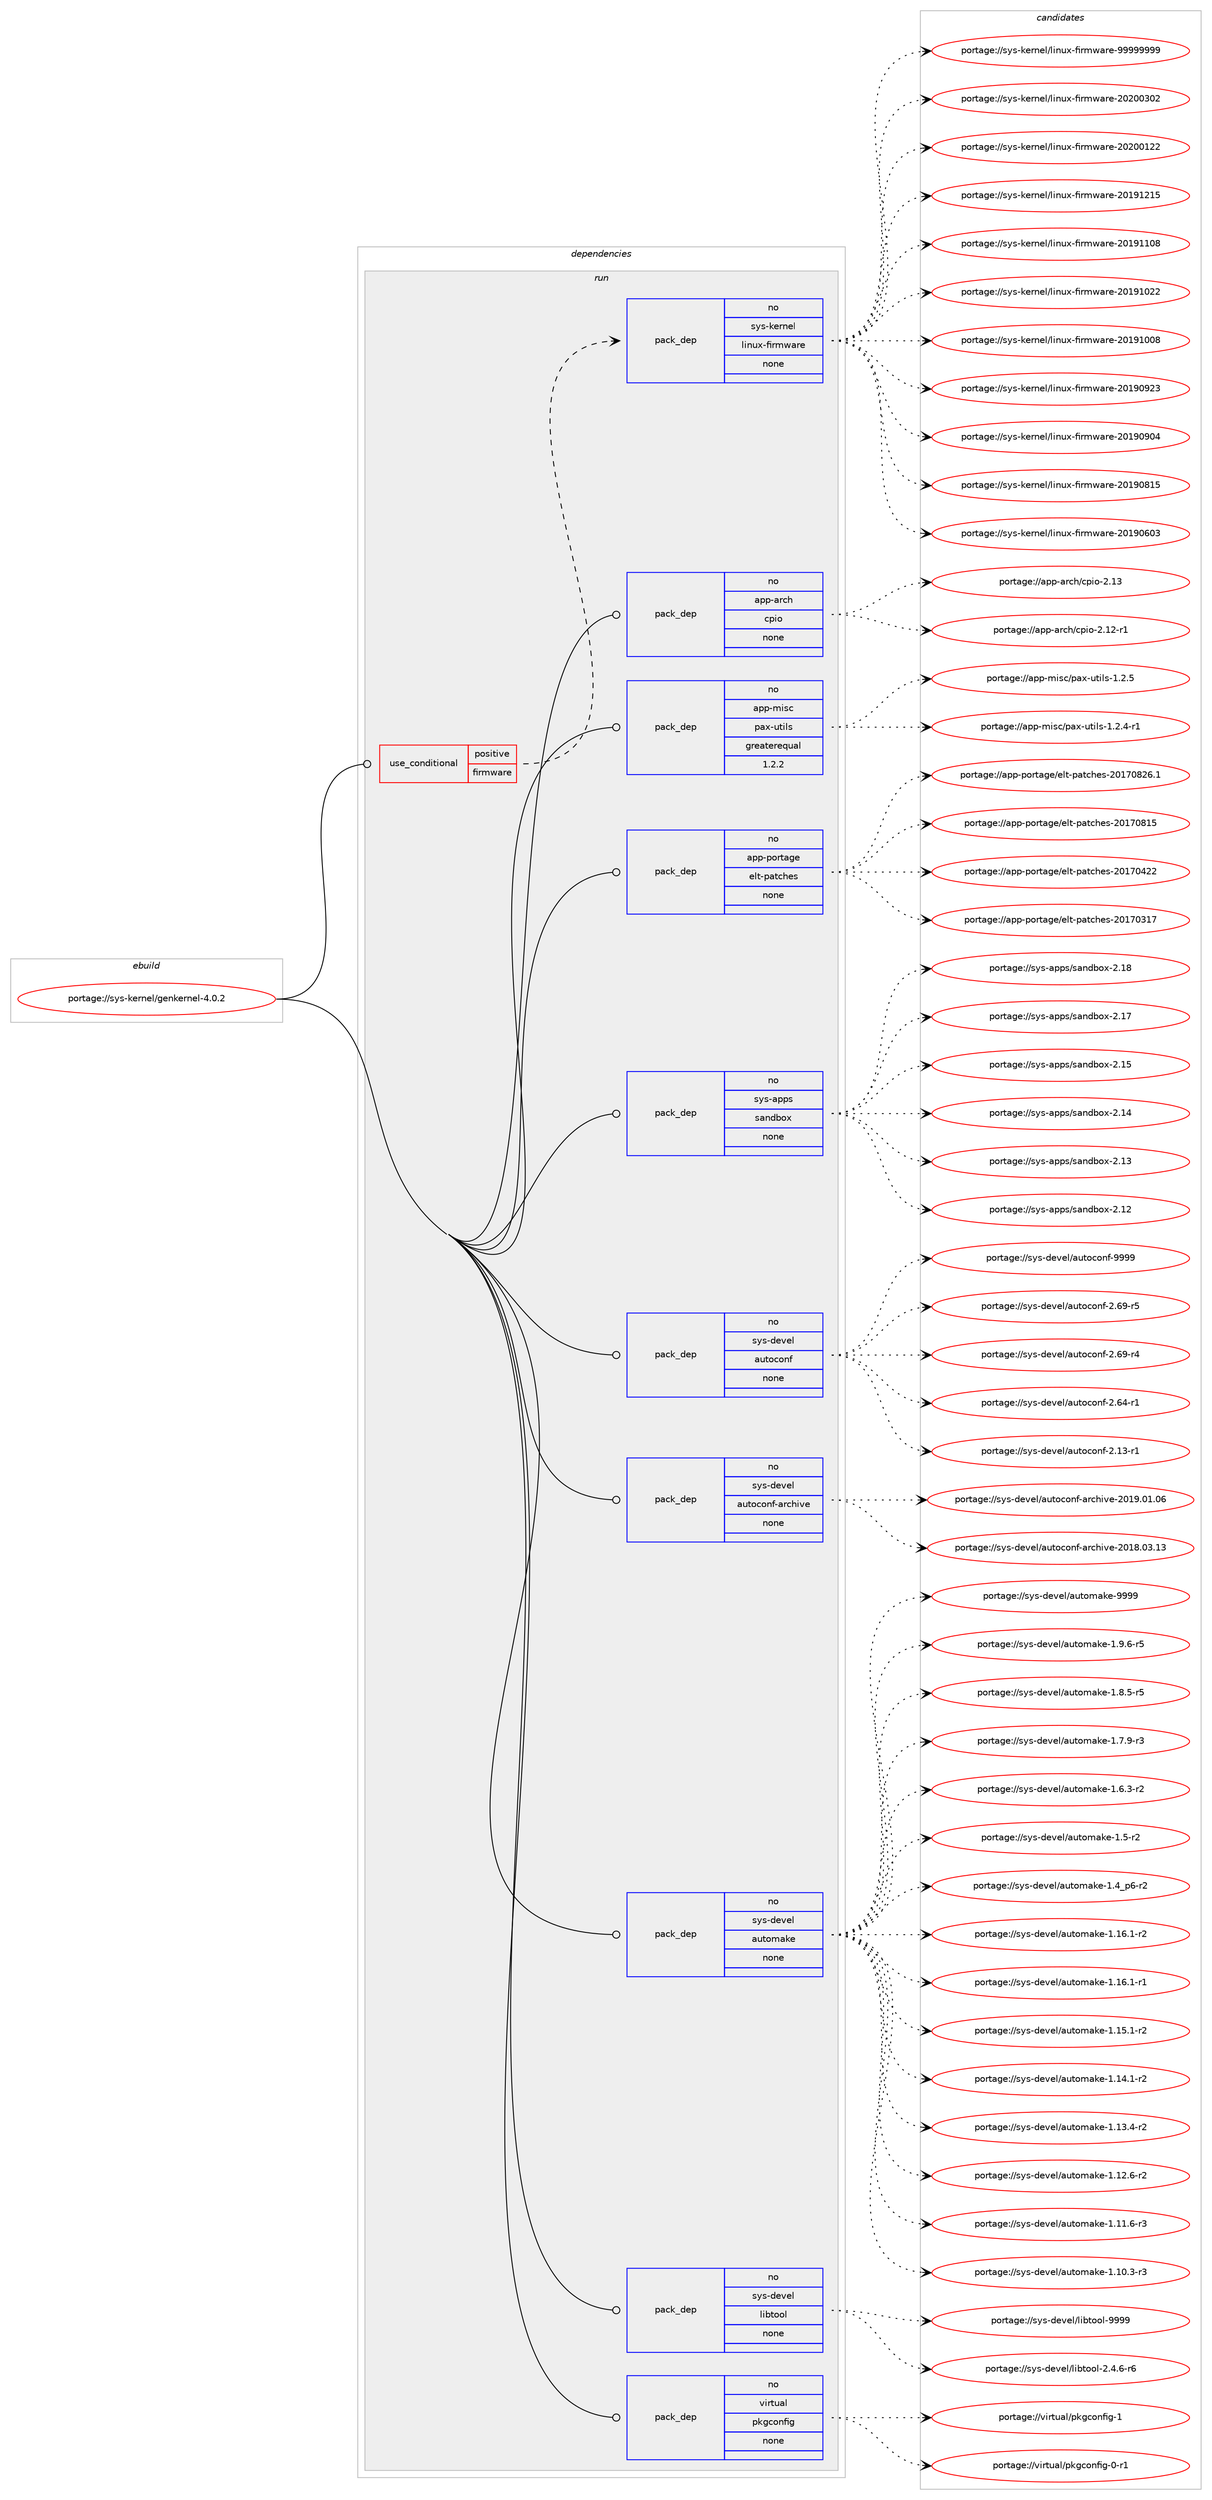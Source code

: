 digraph prolog {

# *************
# Graph options
# *************

newrank=true;
concentrate=true;
compound=true;
graph [rankdir=LR,fontname=Helvetica,fontsize=10,ranksep=1.5];#, ranksep=2.5, nodesep=0.2];
edge  [arrowhead=vee];
node  [fontname=Helvetica,fontsize=10];

# **********
# The ebuild
# **********

subgraph cluster_leftcol {
color=gray;
rank=same;
label=<<i>ebuild</i>>;
id [label="portage://sys-kernel/genkernel-4.0.2", color=red, width=4, href="../sys-kernel/genkernel-4.0.2.svg"];
}

# ****************
# The dependencies
# ****************

subgraph cluster_midcol {
color=gray;
label=<<i>dependencies</i>>;
subgraph cluster_compile {
fillcolor="#eeeeee";
style=filled;
label=<<i>compile</i>>;
}
subgraph cluster_compileandrun {
fillcolor="#eeeeee";
style=filled;
label=<<i>compile and run</i>>;
}
subgraph cluster_run {
fillcolor="#eeeeee";
style=filled;
label=<<i>run</i>>;
subgraph cond3536 {
dependency22914 [label=<<TABLE BORDER="0" CELLBORDER="1" CELLSPACING="0" CELLPADDING="4"><TR><TD ROWSPAN="3" CELLPADDING="10">use_conditional</TD></TR><TR><TD>positive</TD></TR><TR><TD>firmware</TD></TR></TABLE>>, shape=none, color=red];
subgraph pack18769 {
dependency22915 [label=<<TABLE BORDER="0" CELLBORDER="1" CELLSPACING="0" CELLPADDING="4" WIDTH="220"><TR><TD ROWSPAN="6" CELLPADDING="30">pack_dep</TD></TR><TR><TD WIDTH="110">no</TD></TR><TR><TD>sys-kernel</TD></TR><TR><TD>linux-firmware</TD></TR><TR><TD>none</TD></TR><TR><TD></TD></TR></TABLE>>, shape=none, color=blue];
}
dependency22914:e -> dependency22915:w [weight=20,style="dashed",arrowhead="vee"];
}
id:e -> dependency22914:w [weight=20,style="solid",arrowhead="odot"];
subgraph pack18770 {
dependency22916 [label=<<TABLE BORDER="0" CELLBORDER="1" CELLSPACING="0" CELLPADDING="4" WIDTH="220"><TR><TD ROWSPAN="6" CELLPADDING="30">pack_dep</TD></TR><TR><TD WIDTH="110">no</TD></TR><TR><TD>app-arch</TD></TR><TR><TD>cpio</TD></TR><TR><TD>none</TD></TR><TR><TD></TD></TR></TABLE>>, shape=none, color=blue];
}
id:e -> dependency22916:w [weight=20,style="solid",arrowhead="odot"];
subgraph pack18771 {
dependency22917 [label=<<TABLE BORDER="0" CELLBORDER="1" CELLSPACING="0" CELLPADDING="4" WIDTH="220"><TR><TD ROWSPAN="6" CELLPADDING="30">pack_dep</TD></TR><TR><TD WIDTH="110">no</TD></TR><TR><TD>app-misc</TD></TR><TR><TD>pax-utils</TD></TR><TR><TD>greaterequal</TD></TR><TR><TD>1.2.2</TD></TR></TABLE>>, shape=none, color=blue];
}
id:e -> dependency22917:w [weight=20,style="solid",arrowhead="odot"];
subgraph pack18772 {
dependency22918 [label=<<TABLE BORDER="0" CELLBORDER="1" CELLSPACING="0" CELLPADDING="4" WIDTH="220"><TR><TD ROWSPAN="6" CELLPADDING="30">pack_dep</TD></TR><TR><TD WIDTH="110">no</TD></TR><TR><TD>app-portage</TD></TR><TR><TD>elt-patches</TD></TR><TR><TD>none</TD></TR><TR><TD></TD></TR></TABLE>>, shape=none, color=blue];
}
id:e -> dependency22918:w [weight=20,style="solid",arrowhead="odot"];
subgraph pack18773 {
dependency22919 [label=<<TABLE BORDER="0" CELLBORDER="1" CELLSPACING="0" CELLPADDING="4" WIDTH="220"><TR><TD ROWSPAN="6" CELLPADDING="30">pack_dep</TD></TR><TR><TD WIDTH="110">no</TD></TR><TR><TD>sys-apps</TD></TR><TR><TD>sandbox</TD></TR><TR><TD>none</TD></TR><TR><TD></TD></TR></TABLE>>, shape=none, color=blue];
}
id:e -> dependency22919:w [weight=20,style="solid",arrowhead="odot"];
subgraph pack18774 {
dependency22920 [label=<<TABLE BORDER="0" CELLBORDER="1" CELLSPACING="0" CELLPADDING="4" WIDTH="220"><TR><TD ROWSPAN="6" CELLPADDING="30">pack_dep</TD></TR><TR><TD WIDTH="110">no</TD></TR><TR><TD>sys-devel</TD></TR><TR><TD>autoconf</TD></TR><TR><TD>none</TD></TR><TR><TD></TD></TR></TABLE>>, shape=none, color=blue];
}
id:e -> dependency22920:w [weight=20,style="solid",arrowhead="odot"];
subgraph pack18775 {
dependency22921 [label=<<TABLE BORDER="0" CELLBORDER="1" CELLSPACING="0" CELLPADDING="4" WIDTH="220"><TR><TD ROWSPAN="6" CELLPADDING="30">pack_dep</TD></TR><TR><TD WIDTH="110">no</TD></TR><TR><TD>sys-devel</TD></TR><TR><TD>autoconf-archive</TD></TR><TR><TD>none</TD></TR><TR><TD></TD></TR></TABLE>>, shape=none, color=blue];
}
id:e -> dependency22921:w [weight=20,style="solid",arrowhead="odot"];
subgraph pack18776 {
dependency22922 [label=<<TABLE BORDER="0" CELLBORDER="1" CELLSPACING="0" CELLPADDING="4" WIDTH="220"><TR><TD ROWSPAN="6" CELLPADDING="30">pack_dep</TD></TR><TR><TD WIDTH="110">no</TD></TR><TR><TD>sys-devel</TD></TR><TR><TD>automake</TD></TR><TR><TD>none</TD></TR><TR><TD></TD></TR></TABLE>>, shape=none, color=blue];
}
id:e -> dependency22922:w [weight=20,style="solid",arrowhead="odot"];
subgraph pack18777 {
dependency22923 [label=<<TABLE BORDER="0" CELLBORDER="1" CELLSPACING="0" CELLPADDING="4" WIDTH="220"><TR><TD ROWSPAN="6" CELLPADDING="30">pack_dep</TD></TR><TR><TD WIDTH="110">no</TD></TR><TR><TD>sys-devel</TD></TR><TR><TD>libtool</TD></TR><TR><TD>none</TD></TR><TR><TD></TD></TR></TABLE>>, shape=none, color=blue];
}
id:e -> dependency22923:w [weight=20,style="solid",arrowhead="odot"];
subgraph pack18778 {
dependency22924 [label=<<TABLE BORDER="0" CELLBORDER="1" CELLSPACING="0" CELLPADDING="4" WIDTH="220"><TR><TD ROWSPAN="6" CELLPADDING="30">pack_dep</TD></TR><TR><TD WIDTH="110">no</TD></TR><TR><TD>virtual</TD></TR><TR><TD>pkgconfig</TD></TR><TR><TD>none</TD></TR><TR><TD></TD></TR></TABLE>>, shape=none, color=blue];
}
id:e -> dependency22924:w [weight=20,style="solid",arrowhead="odot"];
}
}

# **************
# The candidates
# **************

subgraph cluster_choices {
rank=same;
color=gray;
label=<<i>candidates</i>>;

subgraph choice18769 {
color=black;
nodesep=1;
choice11512111545107101114110101108471081051101171204510210511410911997114101455757575757575757 [label="portage://sys-kernel/linux-firmware-99999999", color=red, width=4,href="../sys-kernel/linux-firmware-99999999.svg"];
choice11512111545107101114110101108471081051101171204510210511410911997114101455048504848514850 [label="portage://sys-kernel/linux-firmware-20200302", color=red, width=4,href="../sys-kernel/linux-firmware-20200302.svg"];
choice11512111545107101114110101108471081051101171204510210511410911997114101455048504848495050 [label="portage://sys-kernel/linux-firmware-20200122", color=red, width=4,href="../sys-kernel/linux-firmware-20200122.svg"];
choice11512111545107101114110101108471081051101171204510210511410911997114101455048495749504953 [label="portage://sys-kernel/linux-firmware-20191215", color=red, width=4,href="../sys-kernel/linux-firmware-20191215.svg"];
choice11512111545107101114110101108471081051101171204510210511410911997114101455048495749494856 [label="portage://sys-kernel/linux-firmware-20191108", color=red, width=4,href="../sys-kernel/linux-firmware-20191108.svg"];
choice11512111545107101114110101108471081051101171204510210511410911997114101455048495749485050 [label="portage://sys-kernel/linux-firmware-20191022", color=red, width=4,href="../sys-kernel/linux-firmware-20191022.svg"];
choice11512111545107101114110101108471081051101171204510210511410911997114101455048495749484856 [label="portage://sys-kernel/linux-firmware-20191008", color=red, width=4,href="../sys-kernel/linux-firmware-20191008.svg"];
choice11512111545107101114110101108471081051101171204510210511410911997114101455048495748575051 [label="portage://sys-kernel/linux-firmware-20190923", color=red, width=4,href="../sys-kernel/linux-firmware-20190923.svg"];
choice11512111545107101114110101108471081051101171204510210511410911997114101455048495748574852 [label="portage://sys-kernel/linux-firmware-20190904", color=red, width=4,href="../sys-kernel/linux-firmware-20190904.svg"];
choice11512111545107101114110101108471081051101171204510210511410911997114101455048495748564953 [label="portage://sys-kernel/linux-firmware-20190815", color=red, width=4,href="../sys-kernel/linux-firmware-20190815.svg"];
choice11512111545107101114110101108471081051101171204510210511410911997114101455048495748544851 [label="portage://sys-kernel/linux-firmware-20190603", color=red, width=4,href="../sys-kernel/linux-firmware-20190603.svg"];
dependency22915:e -> choice11512111545107101114110101108471081051101171204510210511410911997114101455757575757575757:w [style=dotted,weight="100"];
dependency22915:e -> choice11512111545107101114110101108471081051101171204510210511410911997114101455048504848514850:w [style=dotted,weight="100"];
dependency22915:e -> choice11512111545107101114110101108471081051101171204510210511410911997114101455048504848495050:w [style=dotted,weight="100"];
dependency22915:e -> choice11512111545107101114110101108471081051101171204510210511410911997114101455048495749504953:w [style=dotted,weight="100"];
dependency22915:e -> choice11512111545107101114110101108471081051101171204510210511410911997114101455048495749494856:w [style=dotted,weight="100"];
dependency22915:e -> choice11512111545107101114110101108471081051101171204510210511410911997114101455048495749485050:w [style=dotted,weight="100"];
dependency22915:e -> choice11512111545107101114110101108471081051101171204510210511410911997114101455048495749484856:w [style=dotted,weight="100"];
dependency22915:e -> choice11512111545107101114110101108471081051101171204510210511410911997114101455048495748575051:w [style=dotted,weight="100"];
dependency22915:e -> choice11512111545107101114110101108471081051101171204510210511410911997114101455048495748574852:w [style=dotted,weight="100"];
dependency22915:e -> choice11512111545107101114110101108471081051101171204510210511410911997114101455048495748564953:w [style=dotted,weight="100"];
dependency22915:e -> choice11512111545107101114110101108471081051101171204510210511410911997114101455048495748544851:w [style=dotted,weight="100"];
}
subgraph choice18770 {
color=black;
nodesep=1;
choice9711211245971149910447991121051114550464951 [label="portage://app-arch/cpio-2.13", color=red, width=4,href="../app-arch/cpio-2.13.svg"];
choice97112112459711499104479911210511145504649504511449 [label="portage://app-arch/cpio-2.12-r1", color=red, width=4,href="../app-arch/cpio-2.12-r1.svg"];
dependency22916:e -> choice9711211245971149910447991121051114550464951:w [style=dotted,weight="100"];
dependency22916:e -> choice97112112459711499104479911210511145504649504511449:w [style=dotted,weight="100"];
}
subgraph choice18771 {
color=black;
nodesep=1;
choice971121124510910511599471129712045117116105108115454946504653 [label="portage://app-misc/pax-utils-1.2.5", color=red, width=4,href="../app-misc/pax-utils-1.2.5.svg"];
choice9711211245109105115994711297120451171161051081154549465046524511449 [label="portage://app-misc/pax-utils-1.2.4-r1", color=red, width=4,href="../app-misc/pax-utils-1.2.4-r1.svg"];
dependency22917:e -> choice971121124510910511599471129712045117116105108115454946504653:w [style=dotted,weight="100"];
dependency22917:e -> choice9711211245109105115994711297120451171161051081154549465046524511449:w [style=dotted,weight="100"];
}
subgraph choice18772 {
color=black;
nodesep=1;
choice971121124511211111411697103101471011081164511297116991041011154550484955485650544649 [label="portage://app-portage/elt-patches-20170826.1", color=red, width=4,href="../app-portage/elt-patches-20170826.1.svg"];
choice97112112451121111141169710310147101108116451129711699104101115455048495548564953 [label="portage://app-portage/elt-patches-20170815", color=red, width=4,href="../app-portage/elt-patches-20170815.svg"];
choice97112112451121111141169710310147101108116451129711699104101115455048495548525050 [label="portage://app-portage/elt-patches-20170422", color=red, width=4,href="../app-portage/elt-patches-20170422.svg"];
choice97112112451121111141169710310147101108116451129711699104101115455048495548514955 [label="portage://app-portage/elt-patches-20170317", color=red, width=4,href="../app-portage/elt-patches-20170317.svg"];
dependency22918:e -> choice971121124511211111411697103101471011081164511297116991041011154550484955485650544649:w [style=dotted,weight="100"];
dependency22918:e -> choice97112112451121111141169710310147101108116451129711699104101115455048495548564953:w [style=dotted,weight="100"];
dependency22918:e -> choice97112112451121111141169710310147101108116451129711699104101115455048495548525050:w [style=dotted,weight="100"];
dependency22918:e -> choice97112112451121111141169710310147101108116451129711699104101115455048495548514955:w [style=dotted,weight="100"];
}
subgraph choice18773 {
color=black;
nodesep=1;
choice11512111545971121121154711597110100981111204550464956 [label="portage://sys-apps/sandbox-2.18", color=red, width=4,href="../sys-apps/sandbox-2.18.svg"];
choice11512111545971121121154711597110100981111204550464955 [label="portage://sys-apps/sandbox-2.17", color=red, width=4,href="../sys-apps/sandbox-2.17.svg"];
choice11512111545971121121154711597110100981111204550464953 [label="portage://sys-apps/sandbox-2.15", color=red, width=4,href="../sys-apps/sandbox-2.15.svg"];
choice11512111545971121121154711597110100981111204550464952 [label="portage://sys-apps/sandbox-2.14", color=red, width=4,href="../sys-apps/sandbox-2.14.svg"];
choice11512111545971121121154711597110100981111204550464951 [label="portage://sys-apps/sandbox-2.13", color=red, width=4,href="../sys-apps/sandbox-2.13.svg"];
choice11512111545971121121154711597110100981111204550464950 [label="portage://sys-apps/sandbox-2.12", color=red, width=4,href="../sys-apps/sandbox-2.12.svg"];
dependency22919:e -> choice11512111545971121121154711597110100981111204550464956:w [style=dotted,weight="100"];
dependency22919:e -> choice11512111545971121121154711597110100981111204550464955:w [style=dotted,weight="100"];
dependency22919:e -> choice11512111545971121121154711597110100981111204550464953:w [style=dotted,weight="100"];
dependency22919:e -> choice11512111545971121121154711597110100981111204550464952:w [style=dotted,weight="100"];
dependency22919:e -> choice11512111545971121121154711597110100981111204550464951:w [style=dotted,weight="100"];
dependency22919:e -> choice11512111545971121121154711597110100981111204550464950:w [style=dotted,weight="100"];
}
subgraph choice18774 {
color=black;
nodesep=1;
choice115121115451001011181011084797117116111991111101024557575757 [label="portage://sys-devel/autoconf-9999", color=red, width=4,href="../sys-devel/autoconf-9999.svg"];
choice1151211154510010111810110847971171161119911111010245504654574511453 [label="portage://sys-devel/autoconf-2.69-r5", color=red, width=4,href="../sys-devel/autoconf-2.69-r5.svg"];
choice1151211154510010111810110847971171161119911111010245504654574511452 [label="portage://sys-devel/autoconf-2.69-r4", color=red, width=4,href="../sys-devel/autoconf-2.69-r4.svg"];
choice1151211154510010111810110847971171161119911111010245504654524511449 [label="portage://sys-devel/autoconf-2.64-r1", color=red, width=4,href="../sys-devel/autoconf-2.64-r1.svg"];
choice1151211154510010111810110847971171161119911111010245504649514511449 [label="portage://sys-devel/autoconf-2.13-r1", color=red, width=4,href="../sys-devel/autoconf-2.13-r1.svg"];
dependency22920:e -> choice115121115451001011181011084797117116111991111101024557575757:w [style=dotted,weight="100"];
dependency22920:e -> choice1151211154510010111810110847971171161119911111010245504654574511453:w [style=dotted,weight="100"];
dependency22920:e -> choice1151211154510010111810110847971171161119911111010245504654574511452:w [style=dotted,weight="100"];
dependency22920:e -> choice1151211154510010111810110847971171161119911111010245504654524511449:w [style=dotted,weight="100"];
dependency22920:e -> choice1151211154510010111810110847971171161119911111010245504649514511449:w [style=dotted,weight="100"];
}
subgraph choice18775 {
color=black;
nodesep=1;
choice115121115451001011181011084797117116111991111101024597114991041051181014550484957464849464854 [label="portage://sys-devel/autoconf-archive-2019.01.06", color=red, width=4,href="../sys-devel/autoconf-archive-2019.01.06.svg"];
choice115121115451001011181011084797117116111991111101024597114991041051181014550484956464851464951 [label="portage://sys-devel/autoconf-archive-2018.03.13", color=red, width=4,href="../sys-devel/autoconf-archive-2018.03.13.svg"];
dependency22921:e -> choice115121115451001011181011084797117116111991111101024597114991041051181014550484957464849464854:w [style=dotted,weight="100"];
dependency22921:e -> choice115121115451001011181011084797117116111991111101024597114991041051181014550484956464851464951:w [style=dotted,weight="100"];
}
subgraph choice18776 {
color=black;
nodesep=1;
choice115121115451001011181011084797117116111109971071014557575757 [label="portage://sys-devel/automake-9999", color=red, width=4,href="../sys-devel/automake-9999.svg"];
choice115121115451001011181011084797117116111109971071014549465746544511453 [label="portage://sys-devel/automake-1.9.6-r5", color=red, width=4,href="../sys-devel/automake-1.9.6-r5.svg"];
choice115121115451001011181011084797117116111109971071014549465646534511453 [label="portage://sys-devel/automake-1.8.5-r5", color=red, width=4,href="../sys-devel/automake-1.8.5-r5.svg"];
choice115121115451001011181011084797117116111109971071014549465546574511451 [label="portage://sys-devel/automake-1.7.9-r3", color=red, width=4,href="../sys-devel/automake-1.7.9-r3.svg"];
choice115121115451001011181011084797117116111109971071014549465446514511450 [label="portage://sys-devel/automake-1.6.3-r2", color=red, width=4,href="../sys-devel/automake-1.6.3-r2.svg"];
choice11512111545100101118101108479711711611110997107101454946534511450 [label="portage://sys-devel/automake-1.5-r2", color=red, width=4,href="../sys-devel/automake-1.5-r2.svg"];
choice115121115451001011181011084797117116111109971071014549465295112544511450 [label="portage://sys-devel/automake-1.4_p6-r2", color=red, width=4,href="../sys-devel/automake-1.4_p6-r2.svg"];
choice11512111545100101118101108479711711611110997107101454946495446494511450 [label="portage://sys-devel/automake-1.16.1-r2", color=red, width=4,href="../sys-devel/automake-1.16.1-r2.svg"];
choice11512111545100101118101108479711711611110997107101454946495446494511449 [label="portage://sys-devel/automake-1.16.1-r1", color=red, width=4,href="../sys-devel/automake-1.16.1-r1.svg"];
choice11512111545100101118101108479711711611110997107101454946495346494511450 [label="portage://sys-devel/automake-1.15.1-r2", color=red, width=4,href="../sys-devel/automake-1.15.1-r2.svg"];
choice11512111545100101118101108479711711611110997107101454946495246494511450 [label="portage://sys-devel/automake-1.14.1-r2", color=red, width=4,href="../sys-devel/automake-1.14.1-r2.svg"];
choice11512111545100101118101108479711711611110997107101454946495146524511450 [label="portage://sys-devel/automake-1.13.4-r2", color=red, width=4,href="../sys-devel/automake-1.13.4-r2.svg"];
choice11512111545100101118101108479711711611110997107101454946495046544511450 [label="portage://sys-devel/automake-1.12.6-r2", color=red, width=4,href="../sys-devel/automake-1.12.6-r2.svg"];
choice11512111545100101118101108479711711611110997107101454946494946544511451 [label="portage://sys-devel/automake-1.11.6-r3", color=red, width=4,href="../sys-devel/automake-1.11.6-r3.svg"];
choice11512111545100101118101108479711711611110997107101454946494846514511451 [label="portage://sys-devel/automake-1.10.3-r3", color=red, width=4,href="../sys-devel/automake-1.10.3-r3.svg"];
dependency22922:e -> choice115121115451001011181011084797117116111109971071014557575757:w [style=dotted,weight="100"];
dependency22922:e -> choice115121115451001011181011084797117116111109971071014549465746544511453:w [style=dotted,weight="100"];
dependency22922:e -> choice115121115451001011181011084797117116111109971071014549465646534511453:w [style=dotted,weight="100"];
dependency22922:e -> choice115121115451001011181011084797117116111109971071014549465546574511451:w [style=dotted,weight="100"];
dependency22922:e -> choice115121115451001011181011084797117116111109971071014549465446514511450:w [style=dotted,weight="100"];
dependency22922:e -> choice11512111545100101118101108479711711611110997107101454946534511450:w [style=dotted,weight="100"];
dependency22922:e -> choice115121115451001011181011084797117116111109971071014549465295112544511450:w [style=dotted,weight="100"];
dependency22922:e -> choice11512111545100101118101108479711711611110997107101454946495446494511450:w [style=dotted,weight="100"];
dependency22922:e -> choice11512111545100101118101108479711711611110997107101454946495446494511449:w [style=dotted,weight="100"];
dependency22922:e -> choice11512111545100101118101108479711711611110997107101454946495346494511450:w [style=dotted,weight="100"];
dependency22922:e -> choice11512111545100101118101108479711711611110997107101454946495246494511450:w [style=dotted,weight="100"];
dependency22922:e -> choice11512111545100101118101108479711711611110997107101454946495146524511450:w [style=dotted,weight="100"];
dependency22922:e -> choice11512111545100101118101108479711711611110997107101454946495046544511450:w [style=dotted,weight="100"];
dependency22922:e -> choice11512111545100101118101108479711711611110997107101454946494946544511451:w [style=dotted,weight="100"];
dependency22922:e -> choice11512111545100101118101108479711711611110997107101454946494846514511451:w [style=dotted,weight="100"];
}
subgraph choice18777 {
color=black;
nodesep=1;
choice1151211154510010111810110847108105981161111111084557575757 [label="portage://sys-devel/libtool-9999", color=red, width=4,href="../sys-devel/libtool-9999.svg"];
choice1151211154510010111810110847108105981161111111084550465246544511454 [label="portage://sys-devel/libtool-2.4.6-r6", color=red, width=4,href="../sys-devel/libtool-2.4.6-r6.svg"];
dependency22923:e -> choice1151211154510010111810110847108105981161111111084557575757:w [style=dotted,weight="100"];
dependency22923:e -> choice1151211154510010111810110847108105981161111111084550465246544511454:w [style=dotted,weight="100"];
}
subgraph choice18778 {
color=black;
nodesep=1;
choice1181051141161179710847112107103991111101021051034549 [label="portage://virtual/pkgconfig-1", color=red, width=4,href="../virtual/pkgconfig-1.svg"];
choice11810511411611797108471121071039911111010210510345484511449 [label="portage://virtual/pkgconfig-0-r1", color=red, width=4,href="../virtual/pkgconfig-0-r1.svg"];
dependency22924:e -> choice1181051141161179710847112107103991111101021051034549:w [style=dotted,weight="100"];
dependency22924:e -> choice11810511411611797108471121071039911111010210510345484511449:w [style=dotted,weight="100"];
}
}

}
